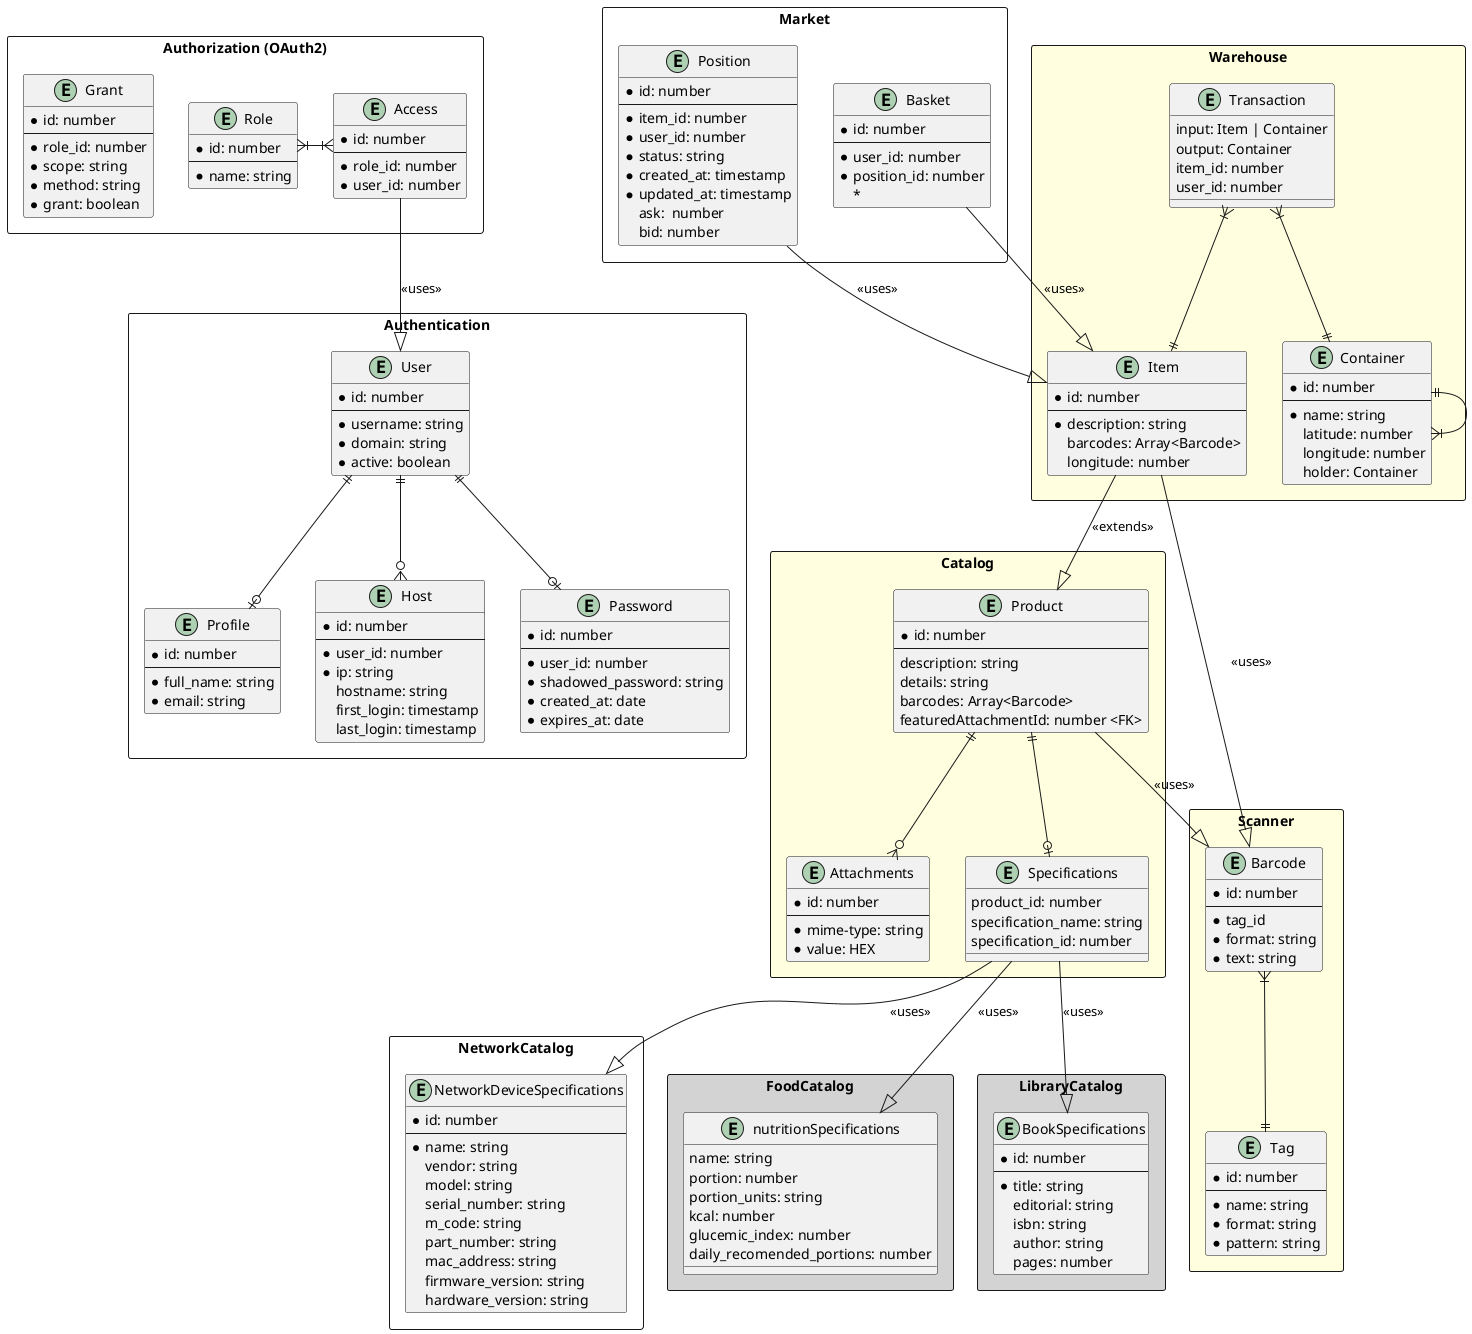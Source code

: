 @startuml
  rectangle Authentication{

    entity "Profile" as profile {
      * id: number
      --
      * full_name: string
      * email: string
    }

    entity "Host" as host {
      * id: number
      --
      * user_id: number
      * ip: string
      hostname: string
      first_login: timestamp
      last_login: timestamp
    }

    entity "User" as user {
      * id: number
      --
      * username: string
      * domain: string
      * active: boolean
    }

    entity "Password" as password {
      * id: number
      --
      * user_id: number
      * shadowed_password: string
      * created_at: date
      * expires_at: date
    }

    user ||--o| profile
    user ||--o{ host
    user ||--o| password
  }

  rectangle "Authorization (OAuth2)" {
    entity "Role" as role {
      * id: number
      --
      * name: string
    }

    entity "Grant" as grant {
      * id: number
      --
      * role_id: number
      * scope: string
      * method: string
      * grant: boolean
    }

    entity "Access" as access {
      * id: number
      --
      * role_id: number
      * user_id: number
    }

    role }|-|{ access
  }

  access --|> user : <<uses>>

  rectangle Market{
    entity "Position" as position{
      * id: number
      --
      * item_id: number
      * user_id: number
      * status: string
      * created_at: timestamp
      * updated_at: timestamp
      ask:  number
      bid: number
    }

    entity "Basket" as basket {
      * id: number
      --
      * user_id: number
      * position_id: number
      *
    }
  }

  rectangle Catalog #lightyellow {
    entity "Attachments" as attachments {
      * id: number
      --
      * mime-type: string
      * value: HEX
    }

    entity "Product" as product {
      * id: number
      --
      description: string
      details: string
      barcodes: Array<Barcode>
      featuredAttachmentId: number <FK>
    }

    entity "Specifications" as specifications {
      product_id: number
      specification_name: string
      specification_id: number
    }

    product ||--o| specifications
    product ||--o{ attachments
  }

  rectangle NetworkCatalog {
    entity "NetworkDeviceSpecifications" as networkDeviceSpecifications {
      * id: number
      --
      * name: string
      vendor: string
      model: string
      serial_number: string
      m_code: string
      part_number: string
      mac_address: string
      firmware_version: string
      hardware_version: string
    }
    specifications --|> networkDeviceSpecifications : <<uses>>
  }

  rectangle "FoodCatalog" #lightgrey {
    entity "nutritionSpecifications" as nutritionSpecifications{
      name: string
      portion: number
      portion_units: string
      kcal: number
      glucemic_index: number
      daily_recomended_portions: number
    }
    specifications --|> nutritionSpecifications : <<uses>>
  }

  rectangle LibraryCatalog #lightgrey {
    entity "BookSpecifications" as bookSpecifications {
      * id: number
      --
      * title: string
      editorial: string
      isbn: string
      author: string
      pages: number
    }
    specifications --|> bookSpecifications : <<uses>>
  }

  rectangle Warehouse #lightyellow{
    entity "Transaction" as transaction {
      input: Item | Container
      output: Container
      item_id: number
      user_id: number
    }

    entity "Container" as container {
      * id: number
      --
      * name: string
      latitude: number
      longitude: number
      holder: Container
    }

    container ||--|{ container

    entity "Item" as item {
      * id: number
      --
      * description: string
      barcodes: Array<Barcode>
      longitude: number
    }

    transaction }|--|| container
    transaction }|--|| item

  }

  rectangle Scanner #lightyellow {
    entity "Tag" as tag {
      * id: number
      --
      * name: string
      * format: string
      * pattern: string
    }

    entity "Barcode" as barcode {
      * id: number
      --
      * tag_id
      * format: string
      * text: string
    }

    barcode }|--|| tag
  }

  item --|> product : <<extends>>

  item --|> barcode : <<uses>>
  product --|> barcode : <<uses>>

  basket --|> item : <<uses>>
  position --|> item : <<uses>>

@enduml
